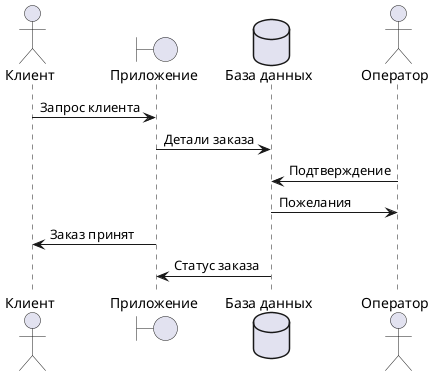 @startuml

actor "Клиент" as owner
boundary "Приложение" as app
database "База данных" as data
actor "Оператор" as trainee

owner -> app : Запрос клиента
app -> data : Детали заказа
trainee -> data : Подтверждение
data -> trainee : Пожелания
app -> owner : Заказ принят
data -> app : Статус заказа

@enduml
